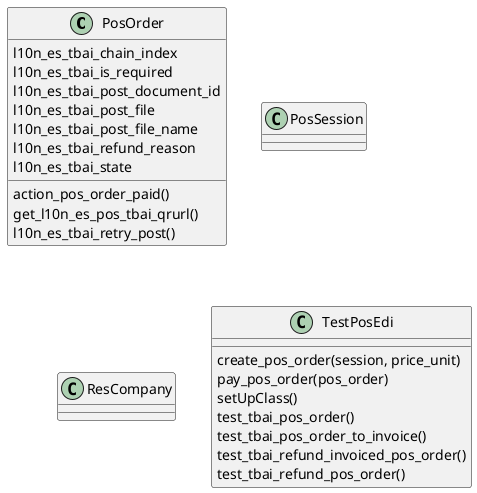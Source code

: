 @startuml classes_l10n_es_edi_tbai_pos
set namespaceSeparator none
class "PosOrder" as odoo_src.odoo.addons.l10n_es_edi_tbai_pos.models.pos_order.PosOrder {
  l10n_es_tbai_chain_index
  l10n_es_tbai_is_required
  l10n_es_tbai_post_document_id
  l10n_es_tbai_post_file
  l10n_es_tbai_post_file_name
  l10n_es_tbai_refund_reason
  l10n_es_tbai_state
  action_pos_order_paid()
  get_l10n_es_pos_tbai_qrurl()
  l10n_es_tbai_retry_post()
}
class "PosSession" as odoo_src.odoo.addons.l10n_es_edi_tbai_pos.models.pos_session.PosSession {
}
class "ResCompany" as odoo_src.odoo.addons.l10n_es_edi_tbai_pos.models.res_company.ResCompany {
}
class "TestPosEdi" as odoo_src.odoo.addons.l10n_es_edi_tbai_pos.tests.test_tbai_pos.TestPosEdi {
  create_pos_order(session, price_unit)
  pay_pos_order(pos_order)
  setUpClass()
  test_tbai_pos_order()
  test_tbai_pos_order_to_invoice()
  test_tbai_refund_invoiced_pos_order()
  test_tbai_refund_pos_order()
}
@enduml
